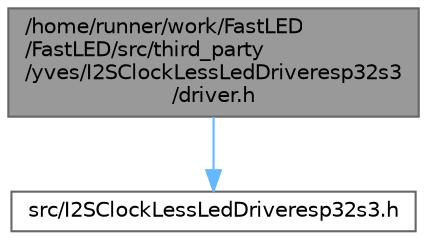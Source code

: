digraph "/home/runner/work/FastLED/FastLED/src/third_party/yves/I2SClockLessLedDriveresp32s3/driver.h"
{
 // LATEX_PDF_SIZE
  bgcolor="transparent";
  edge [fontname=Helvetica,fontsize=10,labelfontname=Helvetica,labelfontsize=10];
  node [fontname=Helvetica,fontsize=10,shape=box,height=0.2,width=0.4];
  Node1 [id="Node000001",label="/home/runner/work/FastLED\l/FastLED/src/third_party\l/yves/I2SClockLessLedDriveresp32s3\l/driver.h",height=0.2,width=0.4,color="gray40", fillcolor="grey60", style="filled", fontcolor="black",tooltip=" "];
  Node1 -> Node2 [id="edge1_Node000001_Node000002",color="steelblue1",style="solid",tooltip=" "];
  Node2 [id="Node000002",label="src/I2SClockLessLedDriveresp32s3.h",height=0.2,width=0.4,color="grey40", fillcolor="white", style="filled",URL="$d7/dc6/_i2_s_clock_less_led_driveresp32s3_8h.html",tooltip=" "];
}
